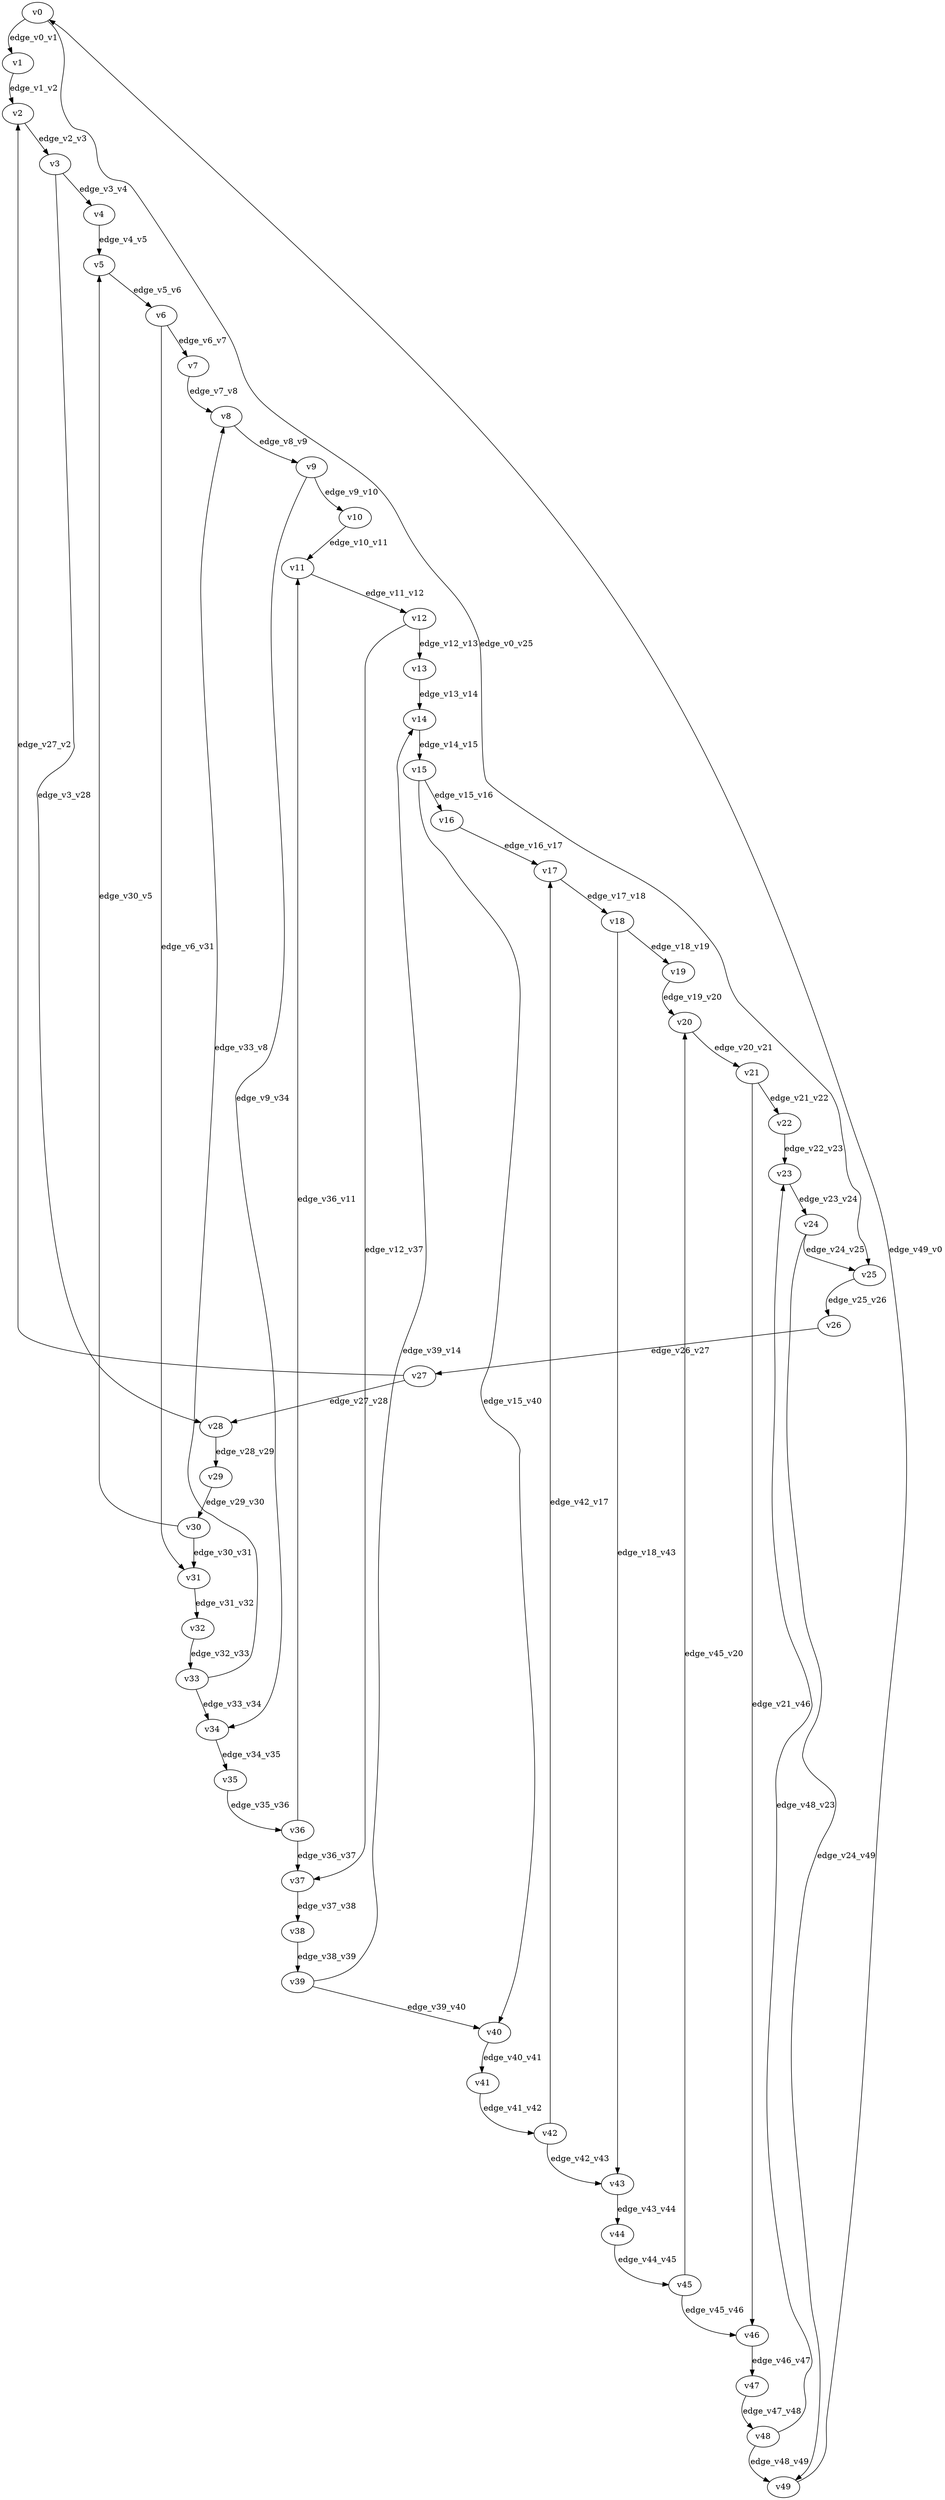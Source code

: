digraph test066 {
    // Discounted game test case
    // Vertex properties: name [player=X]
    // Edge properties: [weight=Y, discount=Z]

    v0 [name="v0", player=0];
    v1 [name="v1", player=1];
    v2 [name="v2", player=0];
    v3 [name="v3", player=0];
    v4 [name="v4", player=1];
    v5 [name="v5", player=0];
    v6 [name="v6", player=0];
    v7 [name="v7", player=1];
    v8 [name="v8", player=0];
    v9 [name="v9", player=0];
    v10 [name="v10", player=1];
    v11 [name="v11", player=0];
    v12 [name="v12", player=0];
    v13 [name="v13", player=1];
    v14 [name="v14", player=0];
    v15 [name="v15", player=0];
    v16 [name="v16", player=1];
    v17 [name="v17", player=0];
    v18 [name="v18", player=0];
    v19 [name="v19", player=1];
    v20 [name="v20", player=0];
    v21 [name="v21", player=0];
    v22 [name="v22", player=1];
    v23 [name="v23", player=0];
    v24 [name="v24", player=0];
    v25 [name="v25", player=1];
    v26 [name="v26", player=0];
    v27 [name="v27", player=0];
    v28 [name="v28", player=1];
    v29 [name="v29", player=0];
    v30 [name="v30", player=0];
    v31 [name="v31", player=1];
    v32 [name="v32", player=0];
    v33 [name="v33", player=0];
    v34 [name="v34", player=1];
    v35 [name="v35", player=0];
    v36 [name="v36", player=0];
    v37 [name="v37", player=1];
    v38 [name="v38", player=0];
    v39 [name="v39", player=0];
    v40 [name="v40", player=1];
    v41 [name="v41", player=0];
    v42 [name="v42", player=0];
    v43 [name="v43", player=1];
    v44 [name="v44", player=0];
    v45 [name="v45", player=0];
    v46 [name="v46", player=1];
    v47 [name="v47", player=0];
    v48 [name="v48", player=0];
    v49 [name="v49", player=1];

    v0 -> v1 [label="edge_v0_v1", weight=-7.00, discount=0.061];
    v0 -> v25 [label="edge_v0_v25", weight=-6.21, discount=0.061];
    v1 -> v2 [label="edge_v1_v2", weight=-4.50, discount=0.061];
    v2 -> v3 [label="edge_v2_v3", weight=-2.00, discount=0.061];
    v3 -> v4 [label="edge_v3_v4", weight=0.50, discount=0.061];
    v3 -> v28 [label="edge_v3_v28", weight=-2.13, discount=0.061];
    v4 -> v5 [label="edge_v4_v5", weight=3.00, discount=0.061];
    v5 -> v6 [label="edge_v5_v6", weight=5.50, discount=0.061];
    v6 -> v7 [label="edge_v6_v7", weight=8.00, discount=0.061];
    v6 -> v31 [label="edge_v6_v31", weight=6.32, discount=0.061];
    v7 -> v8 [label="edge_v7_v8", weight=-9.50, discount=0.061];
    v8 -> v9 [label="edge_v8_v9", weight=-7.00, discount=0.061];
    v9 -> v10 [label="edge_v9_v10", weight=-4.50, discount=0.061];
    v9 -> v34 [label="edge_v9_v34", weight=-5.80, discount=0.061];
    v10 -> v11 [label="edge_v10_v11", weight=-2.00, discount=0.061];
    v11 -> v12 [label="edge_v11_v12", weight=0.50, discount=0.061];
    v12 -> v13 [label="edge_v12_v13", weight=3.00, discount=0.061];
    v12 -> v37 [label="edge_v12_v37", weight=2.93, discount=0.061];
    v13 -> v14 [label="edge_v13_v14", weight=5.50, discount=0.061];
    v14 -> v15 [label="edge_v14_v15", weight=8.00, discount=0.061];
    v15 -> v16 [label="edge_v15_v16", weight=-9.50, discount=0.061];
    v15 -> v40 [label="edge_v15_v40", weight=-13.04, discount=0.061];
    v16 -> v17 [label="edge_v16_v17", weight=-7.00, discount=0.061];
    v17 -> v18 [label="edge_v17_v18", weight=-4.50, discount=0.061];
    v18 -> v19 [label="edge_v18_v19", weight=-2.00, discount=0.061];
    v18 -> v43 [label="edge_v18_v43", weight=1.75, discount=0.061];
    v19 -> v20 [label="edge_v19_v20", weight=0.50, discount=0.061];
    v20 -> v21 [label="edge_v20_v21", weight=3.00, discount=0.061];
    v21 -> v22 [label="edge_v21_v22", weight=5.50, discount=0.061];
    v21 -> v46 [label="edge_v21_v46", weight=8.64, discount=0.061];
    v22 -> v23 [label="edge_v22_v23", weight=8.00, discount=0.061];
    v23 -> v24 [label="edge_v23_v24", weight=-9.50, discount=0.061];
    v24 -> v25 [label="edge_v24_v25", weight=-7.00, discount=0.061];
    v24 -> v49 [label="edge_v24_v49", weight=-5.68, discount=0.061];
    v25 -> v26 [label="edge_v25_v26", weight=-4.50, discount=0.061];
    v26 -> v27 [label="edge_v26_v27", weight=-2.00, discount=0.061];
    v27 -> v28 [label="edge_v27_v28", weight=0.50, discount=0.061];
    v27 -> v2 [label="edge_v27_v2", weight=1.20, discount=0.061];
    v28 -> v29 [label="edge_v28_v29", weight=3.00, discount=0.061];
    v29 -> v30 [label="edge_v29_v30", weight=5.50, discount=0.061];
    v30 -> v31 [label="edge_v30_v31", weight=8.00, discount=0.061];
    v30 -> v5 [label="edge_v30_v5", weight=8.41, discount=0.061];
    v31 -> v32 [label="edge_v31_v32", weight=-9.50, discount=0.061];
    v32 -> v33 [label="edge_v32_v33", weight=-7.00, discount=0.061];
    v33 -> v34 [label="edge_v33_v34", weight=-4.50, discount=0.061];
    v33 -> v8 [label="edge_v33_v8", weight=-3.74, discount=0.061];
    v34 -> v35 [label="edge_v34_v35", weight=-2.00, discount=0.061];
    v35 -> v36 [label="edge_v35_v36", weight=0.50, discount=0.061];
    v36 -> v37 [label="edge_v36_v37", weight=3.00, discount=0.061];
    v36 -> v11 [label="edge_v36_v11", weight=2.54, discount=0.061];
    v37 -> v38 [label="edge_v37_v38", weight=5.50, discount=0.061];
    v38 -> v39 [label="edge_v38_v39", weight=8.00, discount=0.061];
    v39 -> v40 [label="edge_v39_v40", weight=-9.50, discount=0.061];
    v39 -> v14 [label="edge_v39_v14", weight=-9.54, discount=0.061];
    v40 -> v41 [label="edge_v40_v41", weight=-7.00, discount=0.061];
    v41 -> v42 [label="edge_v41_v42", weight=-4.50, discount=0.061];
    v42 -> v43 [label="edge_v42_v43", weight=-2.00, discount=0.061];
    v42 -> v17 [label="edge_v42_v17", weight=1.53, discount=0.061];
    v43 -> v44 [label="edge_v43_v44", weight=0.50, discount=0.061];
    v44 -> v45 [label="edge_v44_v45", weight=3.00, discount=0.061];
    v45 -> v46 [label="edge_v45_v46", weight=5.50, discount=0.061];
    v45 -> v20 [label="edge_v45_v20", weight=7.16, discount=0.061];
    v46 -> v47 [label="edge_v46_v47", weight=8.00, discount=0.061];
    v47 -> v48 [label="edge_v47_v48", weight=-9.50, discount=0.061];
    v48 -> v49 [label="edge_v48_v49", weight=-7.00, discount=0.061];
    v48 -> v23 [label="edge_v48_v23", weight=-10.75, discount=0.061];
    v49 -> v0 [label="edge_v49_v0", weight=-4.50, discount=0.061];
}
